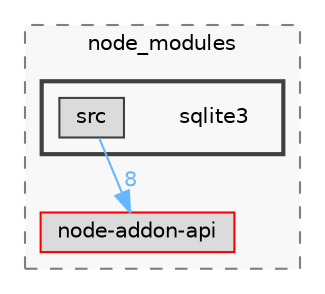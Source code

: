 digraph "backend/node_modules/sqlite3"
{
 // LATEX_PDF_SIZE
  bgcolor="transparent";
  edge [fontname=Helvetica,fontsize=10,labelfontname=Helvetica,labelfontsize=10];
  node [fontname=Helvetica,fontsize=10,shape=box,height=0.2,width=0.4];
  compound=true
  subgraph clusterdir_86dbea9de526ba50b112ba867d8b4b1f {
    graph [ bgcolor="#f8f8f8", pencolor="grey50", label="node_modules", fontname=Helvetica,fontsize=10 style="filled,dashed", URL="dir_86dbea9de526ba50b112ba867d8b4b1f.html",tooltip=""]
  dir_c071a9ebac742807e9adc3f792464e8a [label="node-addon-api", fillcolor="#dbdbdb", color="red", style="filled", URL="dir_c071a9ebac742807e9adc3f792464e8a.html",tooltip=""];
  subgraph clusterdir_1ac0cfc7ed1a44334847139927920d5a {
    graph [ bgcolor="#f8f8f8", pencolor="grey25", label="", fontname=Helvetica,fontsize=10 style="filled,bold", URL="dir_1ac0cfc7ed1a44334847139927920d5a.html",tooltip=""]
    dir_1ac0cfc7ed1a44334847139927920d5a [shape=plaintext, label="sqlite3"];
  dir_ce545c790d7b6691bb1963a5f13f7f2f [label="src", fillcolor="#dbdbdb", color="grey25", style="filled", URL="dir_ce545c790d7b6691bb1963a5f13f7f2f.html",tooltip=""];
  }
  }
  dir_ce545c790d7b6691bb1963a5f13f7f2f->dir_c071a9ebac742807e9adc3f792464e8a [headlabel="8", labeldistance=1.5 headhref="dir_000196_000144.html" href="dir_000196_000144.html" color="steelblue1" fontcolor="steelblue1"];
}
